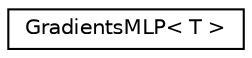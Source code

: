 digraph "Graphical Class Hierarchy"
{
 // LATEX_PDF_SIZE
  edge [fontname="Helvetica",fontsize="10",labelfontname="Helvetica",labelfontsize="10"];
  node [fontname="Helvetica",fontsize="10",shape=record];
  rankdir="LR";
  Node0 [label="GradientsMLP\< T \>",height=0.2,width=0.4,color="black", fillcolor="white", style="filled",URL="$structGradientsMLP.html",tooltip=" "];
}
